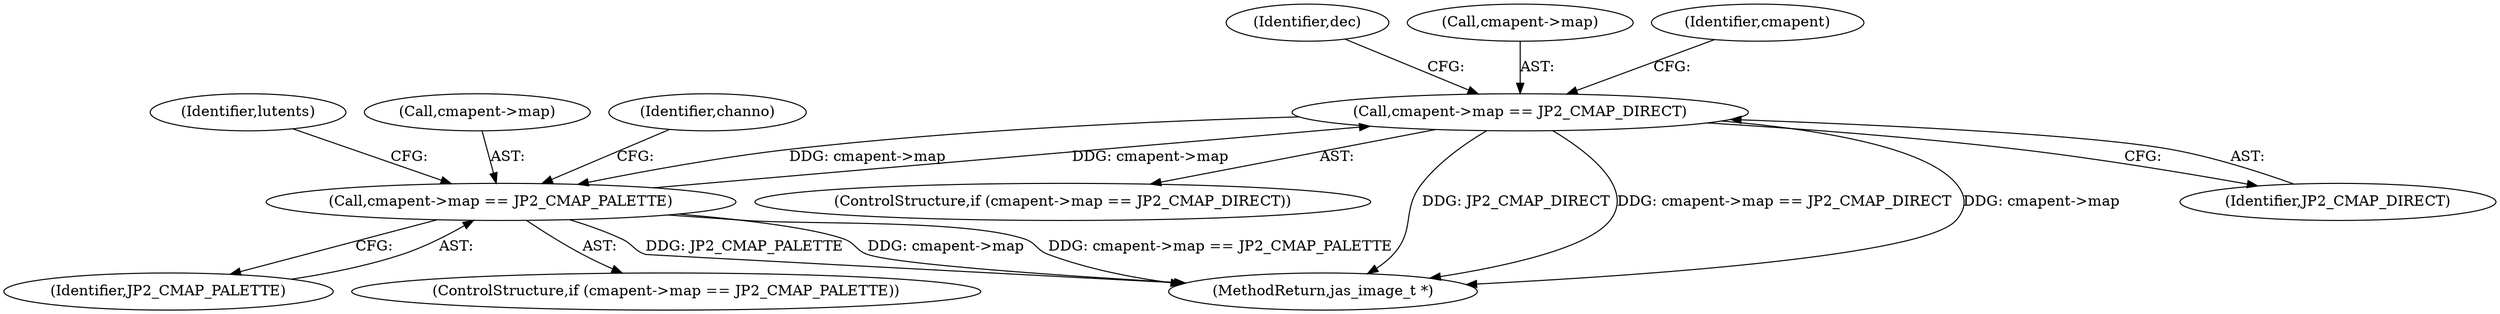 digraph "0_jasper_d42b2388f7f8e0332c846675133acea151fc557a_33@pointer" {
"1000907" [label="(Call,cmapent->map == JP2_CMAP_DIRECT)"];
"1000922" [label="(Call,cmapent->map == JP2_CMAP_PALETTE)"];
"1000907" [label="(Call,cmapent->map == JP2_CMAP_DIRECT)"];
"1000926" [label="(Identifier,JP2_CMAP_PALETTE)"];
"1000921" [label="(ControlStructure,if (cmapent->map == JP2_CMAP_PALETTE))"];
"1000916" [label="(Identifier,dec)"];
"1000906" [label="(ControlStructure,if (cmapent->map == JP2_CMAP_DIRECT))"];
"1000929" [label="(Identifier,lutents)"];
"1000908" [label="(Call,cmapent->map)"];
"1000922" [label="(Call,cmapent->map == JP2_CMAP_PALETTE)"];
"1000907" [label="(Call,cmapent->map == JP2_CMAP_DIRECT)"];
"1000923" [label="(Call,cmapent->map)"];
"1000924" [label="(Identifier,cmapent)"];
"1000896" [label="(Identifier,channo)"];
"1001265" [label="(MethodReturn,jas_image_t *)"];
"1000911" [label="(Identifier,JP2_CMAP_DIRECT)"];
"1000907" -> "1000906"  [label="AST: "];
"1000907" -> "1000911"  [label="CFG: "];
"1000908" -> "1000907"  [label="AST: "];
"1000911" -> "1000907"  [label="AST: "];
"1000916" -> "1000907"  [label="CFG: "];
"1000924" -> "1000907"  [label="CFG: "];
"1000907" -> "1001265"  [label="DDG: JP2_CMAP_DIRECT"];
"1000907" -> "1001265"  [label="DDG: cmapent->map == JP2_CMAP_DIRECT"];
"1000907" -> "1001265"  [label="DDG: cmapent->map"];
"1000922" -> "1000907"  [label="DDG: cmapent->map"];
"1000907" -> "1000922"  [label="DDG: cmapent->map"];
"1000922" -> "1000921"  [label="AST: "];
"1000922" -> "1000926"  [label="CFG: "];
"1000923" -> "1000922"  [label="AST: "];
"1000926" -> "1000922"  [label="AST: "];
"1000929" -> "1000922"  [label="CFG: "];
"1000896" -> "1000922"  [label="CFG: "];
"1000922" -> "1001265"  [label="DDG: JP2_CMAP_PALETTE"];
"1000922" -> "1001265"  [label="DDG: cmapent->map"];
"1000922" -> "1001265"  [label="DDG: cmapent->map == JP2_CMAP_PALETTE"];
}
